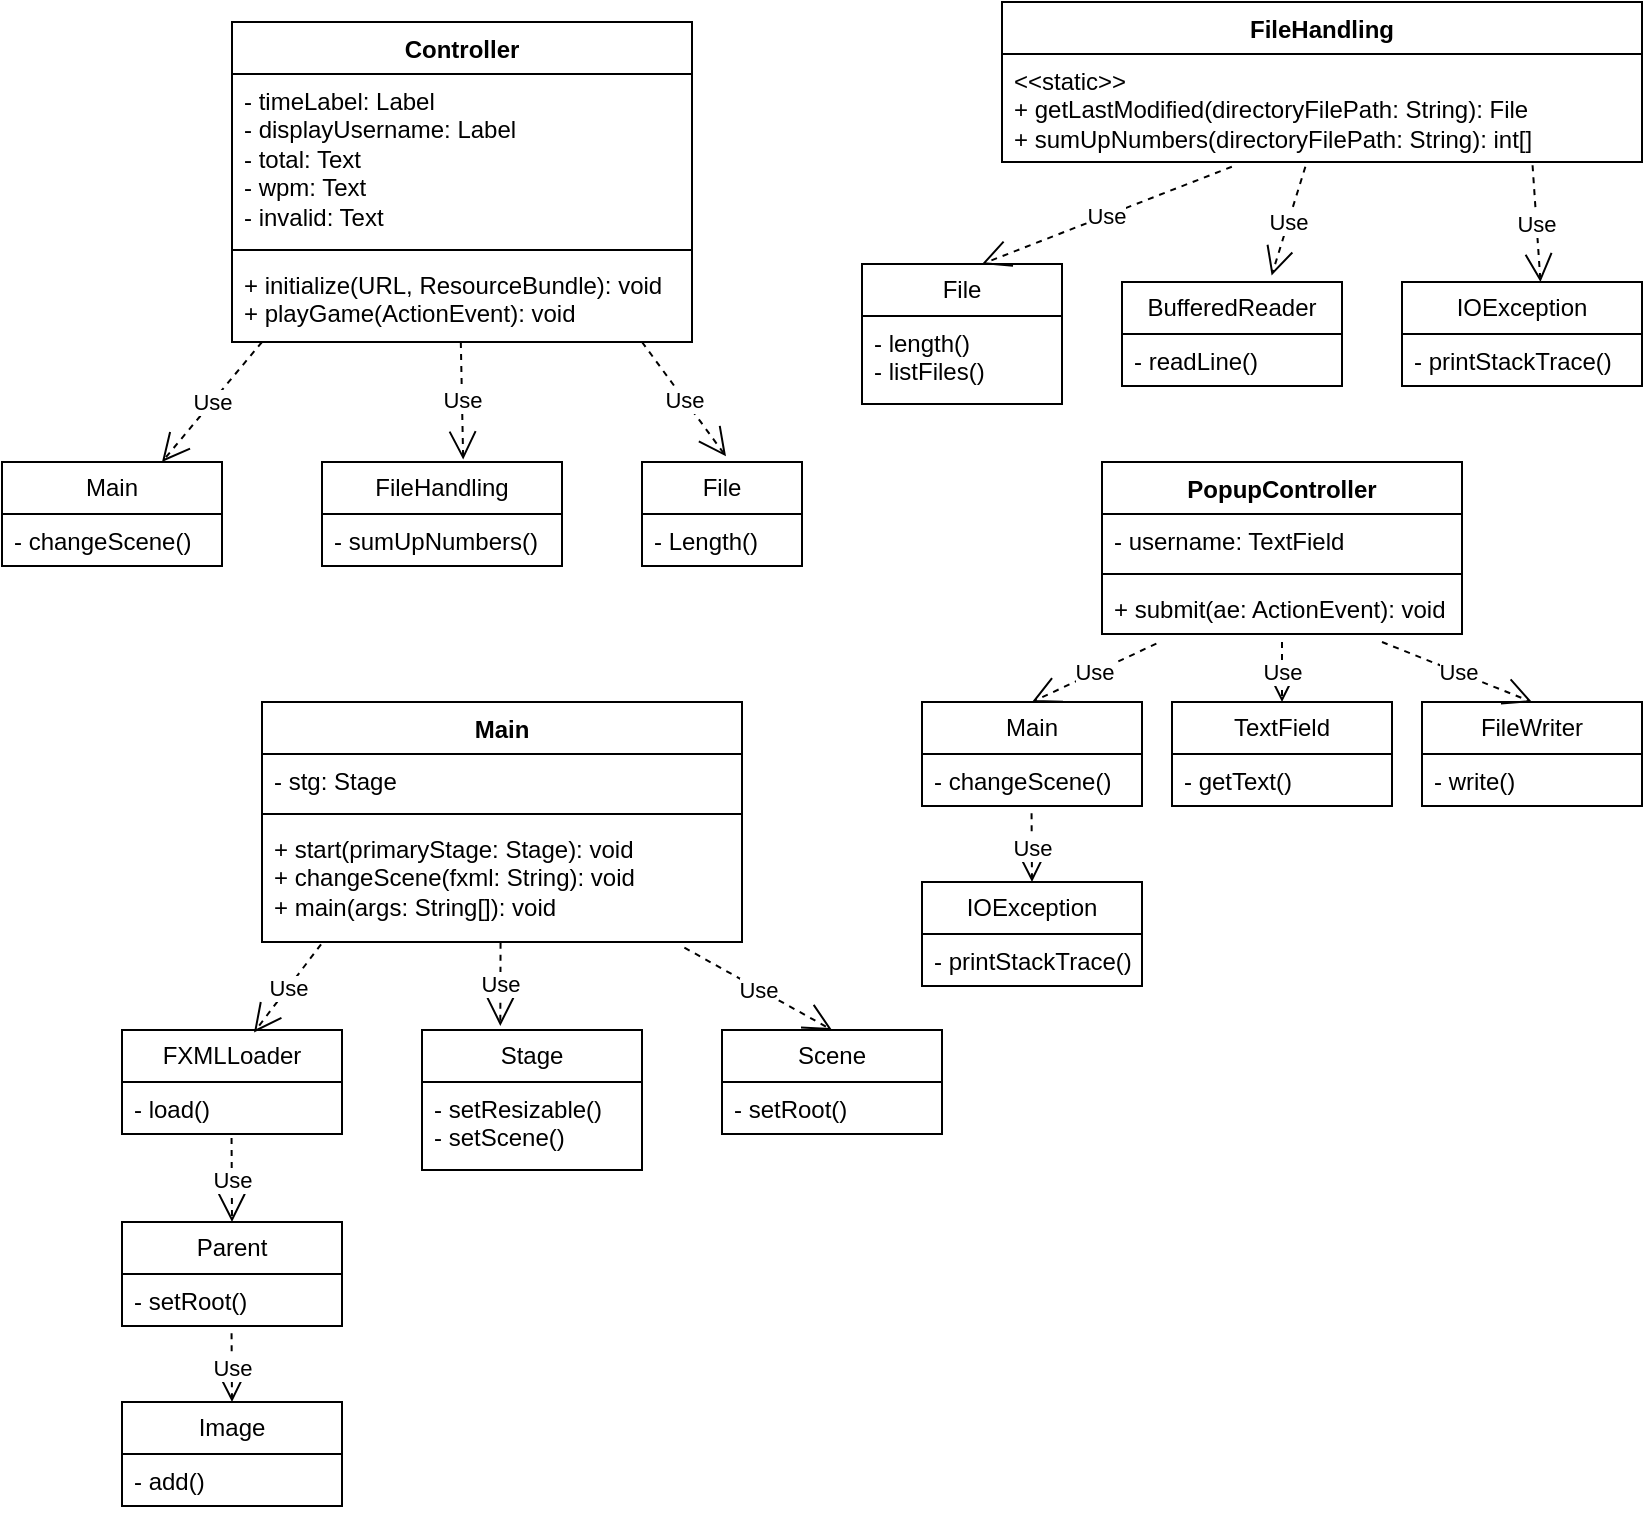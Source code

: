 <mxfile version="26.1.1" pages="2">
  <diagram name="Page-1" id="PpvfMnCm_ZJrxbiF6BJv">
    <mxGraphModel dx="1050" dy="522" grid="1" gridSize="10" guides="1" tooltips="1" connect="1" arrows="1" fold="1" page="1" pageScale="1" pageWidth="850" pageHeight="1100" math="0" shadow="0">
      <root>
        <mxCell id="0" />
        <mxCell id="1" parent="0" />
        <mxCell id="wbZRc5Krg3QVE6-mb7Zi-1" value="Controller" style="swimlane;fontStyle=1;align=center;verticalAlign=top;childLayout=stackLayout;horizontal=1;startSize=26;horizontalStack=0;resizeParent=1;resizeParentMax=0;resizeLast=0;collapsible=1;marginBottom=0;whiteSpace=wrap;html=1;" vertex="1" parent="1">
          <mxGeometry x="135" y="20" width="230" height="160" as="geometry" />
        </mxCell>
        <mxCell id="wbZRc5Krg3QVE6-mb7Zi-2" value="- timeLabel: Label&lt;div&gt;- displayUsername: Label&lt;/div&gt;&lt;div&gt;- total: Text&lt;/div&gt;&lt;div&gt;- wpm: Text&lt;/div&gt;&lt;div&gt;- invalid: Text&lt;br&gt;&lt;div&gt;&lt;br&gt;&lt;/div&gt;&lt;/div&gt;" style="text;strokeColor=none;fillColor=none;align=left;verticalAlign=top;spacingLeft=4;spacingRight=4;overflow=hidden;rotatable=0;points=[[0,0.5],[1,0.5]];portConstraint=eastwest;whiteSpace=wrap;html=1;" vertex="1" parent="wbZRc5Krg3QVE6-mb7Zi-1">
          <mxGeometry y="26" width="230" height="84" as="geometry" />
        </mxCell>
        <mxCell id="wbZRc5Krg3QVE6-mb7Zi-3" value="" style="line;strokeWidth=1;fillColor=none;align=left;verticalAlign=middle;spacingTop=-1;spacingLeft=3;spacingRight=3;rotatable=0;labelPosition=right;points=[];portConstraint=eastwest;strokeColor=inherit;" vertex="1" parent="wbZRc5Krg3QVE6-mb7Zi-1">
          <mxGeometry y="110" width="230" height="8" as="geometry" />
        </mxCell>
        <mxCell id="wbZRc5Krg3QVE6-mb7Zi-4" value="+ initialize(URL, ResourceBundle): void&lt;div&gt;+ playGame(ActionEvent): void&lt;/div&gt;" style="text;strokeColor=none;fillColor=none;align=left;verticalAlign=top;spacingLeft=4;spacingRight=4;overflow=hidden;rotatable=0;points=[[0,0.5],[1,0.5]];portConstraint=eastwest;whiteSpace=wrap;html=1;" vertex="1" parent="wbZRc5Krg3QVE6-mb7Zi-1">
          <mxGeometry y="118" width="230" height="42" as="geometry" />
        </mxCell>
        <mxCell id="wbZRc5Krg3QVE6-mb7Zi-19" value="Use" style="endArrow=open;endSize=12;dashed=1;html=1;rounded=0;" edge="1" parent="1">
          <mxGeometry width="160" relative="1" as="geometry">
            <mxPoint x="150" y="180" as="sourcePoint" />
            <mxPoint x="100" y="240" as="targetPoint" />
          </mxGeometry>
        </mxCell>
        <mxCell id="wbZRc5Krg3QVE6-mb7Zi-20" value="Use" style="endArrow=open;endSize=12;dashed=1;html=1;rounded=0;entryX=0.3;entryY=-0.047;entryDx=0;entryDy=0;entryPerimeter=0;" edge="1" parent="1">
          <mxGeometry width="160" relative="1" as="geometry">
            <mxPoint x="340" y="180" as="sourcePoint" />
            <mxPoint x="382" y="237.18" as="targetPoint" />
          </mxGeometry>
        </mxCell>
        <mxCell id="wbZRc5Krg3QVE6-mb7Zi-22" value="Use" style="endArrow=open;endSize=12;dashed=1;html=1;rounded=0;entryX=0.437;entryY=-0.02;entryDx=0;entryDy=0;entryPerimeter=0;" edge="1" parent="1">
          <mxGeometry width="160" relative="1" as="geometry">
            <mxPoint x="249.41" y="180" as="sourcePoint" />
            <mxPoint x="250.59" y="238.8" as="targetPoint" />
          </mxGeometry>
        </mxCell>
        <mxCell id="wbZRc5Krg3QVE6-mb7Zi-23" value="Main" style="swimlane;fontStyle=0;childLayout=stackLayout;horizontal=1;startSize=26;fillColor=none;horizontalStack=0;resizeParent=1;resizeParentMax=0;resizeLast=0;collapsible=1;marginBottom=0;whiteSpace=wrap;html=1;" vertex="1" parent="1">
          <mxGeometry x="20" y="240" width="110" height="52" as="geometry" />
        </mxCell>
        <mxCell id="wbZRc5Krg3QVE6-mb7Zi-24" value="- changeScene()" style="text;strokeColor=none;fillColor=none;align=left;verticalAlign=top;spacingLeft=4;spacingRight=4;overflow=hidden;rotatable=0;points=[[0,0.5],[1,0.5]];portConstraint=eastwest;whiteSpace=wrap;html=1;" vertex="1" parent="wbZRc5Krg3QVE6-mb7Zi-23">
          <mxGeometry y="26" width="110" height="26" as="geometry" />
        </mxCell>
        <mxCell id="wbZRc5Krg3QVE6-mb7Zi-27" value="FileHandling" style="swimlane;fontStyle=0;childLayout=stackLayout;horizontal=1;startSize=26;fillColor=none;horizontalStack=0;resizeParent=1;resizeParentMax=0;resizeLast=0;collapsible=1;marginBottom=0;whiteSpace=wrap;html=1;" vertex="1" parent="1">
          <mxGeometry x="180" y="240" width="120" height="52" as="geometry" />
        </mxCell>
        <mxCell id="wbZRc5Krg3QVE6-mb7Zi-28" value="- sumUpNumbers()" style="text;strokeColor=none;fillColor=none;align=left;verticalAlign=top;spacingLeft=4;spacingRight=4;overflow=hidden;rotatable=0;points=[[0,0.5],[1,0.5]];portConstraint=eastwest;whiteSpace=wrap;html=1;" vertex="1" parent="wbZRc5Krg3QVE6-mb7Zi-27">
          <mxGeometry y="26" width="120" height="26" as="geometry" />
        </mxCell>
        <mxCell id="wbZRc5Krg3QVE6-mb7Zi-29" value="File" style="swimlane;fontStyle=0;childLayout=stackLayout;horizontal=1;startSize=26;fillColor=none;horizontalStack=0;resizeParent=1;resizeParentMax=0;resizeLast=0;collapsible=1;marginBottom=0;whiteSpace=wrap;html=1;" vertex="1" parent="1">
          <mxGeometry x="340" y="240" width="80" height="52" as="geometry" />
        </mxCell>
        <mxCell id="wbZRc5Krg3QVE6-mb7Zi-30" value="- Length()" style="text;strokeColor=none;fillColor=none;align=left;verticalAlign=top;spacingLeft=4;spacingRight=4;overflow=hidden;rotatable=0;points=[[0,0.5],[1,0.5]];portConstraint=eastwest;whiteSpace=wrap;html=1;" vertex="1" parent="wbZRc5Krg3QVE6-mb7Zi-29">
          <mxGeometry y="26" width="80" height="26" as="geometry" />
        </mxCell>
        <mxCell id="wbZRc5Krg3QVE6-mb7Zi-35" value="FileHandling" style="swimlane;fontStyle=1;align=center;verticalAlign=top;childLayout=stackLayout;horizontal=1;startSize=26;horizontalStack=0;resizeParent=1;resizeParentMax=0;resizeLast=0;collapsible=1;marginBottom=0;whiteSpace=wrap;html=1;" vertex="1" parent="1">
          <mxGeometry x="520" y="10" width="320" height="80" as="geometry" />
        </mxCell>
        <mxCell id="wbZRc5Krg3QVE6-mb7Zi-38" value="&lt;div&gt;&amp;lt;&amp;lt;static&amp;gt;&amp;gt;&lt;/div&gt;+ getLastModified(directoryFilePath: String): File&lt;div&gt;+ sumUpNumbers(directoryFilePath: String): int[]&lt;/div&gt;" style="text;strokeColor=none;fillColor=none;align=left;verticalAlign=top;spacingLeft=4;spacingRight=4;overflow=hidden;rotatable=0;points=[[0,0.5],[1,0.5]];portConstraint=eastwest;whiteSpace=wrap;html=1;" vertex="1" parent="wbZRc5Krg3QVE6-mb7Zi-35">
          <mxGeometry y="26" width="320" height="54" as="geometry" />
        </mxCell>
        <mxCell id="wbZRc5Krg3QVE6-mb7Zi-39" value="Use" style="endArrow=open;endSize=12;dashed=1;html=1;rounded=0;exitX=0.406;exitY=1.044;exitDx=0;exitDy=0;exitPerimeter=0;entryX=0.75;entryY=0;entryDx=0;entryDy=0;" edge="1" parent="1">
          <mxGeometry width="160" relative="1" as="geometry">
            <mxPoint x="634.92" y="92.376" as="sourcePoint" />
            <mxPoint x="510" y="141" as="targetPoint" />
          </mxGeometry>
        </mxCell>
        <mxCell id="wbZRc5Krg3QVE6-mb7Zi-40" value="File" style="swimlane;fontStyle=0;childLayout=stackLayout;horizontal=1;startSize=26;fillColor=none;horizontalStack=0;resizeParent=1;resizeParentMax=0;resizeLast=0;collapsible=1;marginBottom=0;whiteSpace=wrap;html=1;" vertex="1" parent="1">
          <mxGeometry x="450" y="141" width="100" height="70" as="geometry" />
        </mxCell>
        <mxCell id="wbZRc5Krg3QVE6-mb7Zi-41" value="- length()&lt;div&gt;- listFiles()&lt;/div&gt;" style="text;strokeColor=none;fillColor=none;align=left;verticalAlign=top;spacingLeft=4;spacingRight=4;overflow=hidden;rotatable=0;points=[[0,0.5],[1,0.5]];portConstraint=eastwest;whiteSpace=wrap;html=1;" vertex="1" parent="wbZRc5Krg3QVE6-mb7Zi-40">
          <mxGeometry y="26" width="100" height="44" as="geometry" />
        </mxCell>
        <mxCell id="wbZRc5Krg3QVE6-mb7Zi-42" value="BufferedReader" style="swimlane;fontStyle=0;childLayout=stackLayout;horizontal=1;startSize=26;fillColor=none;horizontalStack=0;resizeParent=1;resizeParentMax=0;resizeLast=0;collapsible=1;marginBottom=0;whiteSpace=wrap;html=1;" vertex="1" parent="1">
          <mxGeometry x="580" y="150" width="110" height="52" as="geometry" />
        </mxCell>
        <mxCell id="wbZRc5Krg3QVE6-mb7Zi-43" value="- readLine()" style="text;strokeColor=none;fillColor=none;align=left;verticalAlign=top;spacingLeft=4;spacingRight=4;overflow=hidden;rotatable=0;points=[[0,0.5],[1,0.5]];portConstraint=eastwest;whiteSpace=wrap;html=1;" vertex="1" parent="wbZRc5Krg3QVE6-mb7Zi-42">
          <mxGeometry y="26" width="110" height="26" as="geometry" />
        </mxCell>
        <mxCell id="wbZRc5Krg3QVE6-mb7Zi-44" value="IOException" style="swimlane;fontStyle=0;childLayout=stackLayout;horizontal=1;startSize=26;fillColor=none;horizontalStack=0;resizeParent=1;resizeParentMax=0;resizeLast=0;collapsible=1;marginBottom=0;whiteSpace=wrap;html=1;" vertex="1" parent="1">
          <mxGeometry x="720" y="150" width="120" height="52" as="geometry" />
        </mxCell>
        <mxCell id="wbZRc5Krg3QVE6-mb7Zi-45" value="- printStackTrace()" style="text;strokeColor=none;fillColor=none;align=left;verticalAlign=top;spacingLeft=4;spacingRight=4;overflow=hidden;rotatable=0;points=[[0,0.5],[1,0.5]];portConstraint=eastwest;whiteSpace=wrap;html=1;" vertex="1" parent="wbZRc5Krg3QVE6-mb7Zi-44">
          <mxGeometry y="26" width="120" height="26" as="geometry" />
        </mxCell>
        <mxCell id="wbZRc5Krg3QVE6-mb7Zi-46" value="Use" style="endArrow=open;endSize=12;dashed=1;html=1;rounded=0;exitX=0.474;exitY=1.044;exitDx=0;exitDy=0;exitPerimeter=0;entryX=0.68;entryY=-0.062;entryDx=0;entryDy=0;entryPerimeter=0;" edge="1" parent="1" source="wbZRc5Krg3QVE6-mb7Zi-38" target="wbZRc5Krg3QVE6-mb7Zi-42">
          <mxGeometry width="160" relative="1" as="geometry">
            <mxPoint x="644.92" y="102.376" as="sourcePoint" />
            <mxPoint x="520" y="151" as="targetPoint" />
          </mxGeometry>
        </mxCell>
        <mxCell id="wbZRc5Krg3QVE6-mb7Zi-47" value="Use" style="endArrow=open;endSize=12;dashed=1;html=1;rounded=0;exitX=0.829;exitY=1.03;exitDx=0;exitDy=0;exitPerimeter=0;entryX=0.577;entryY=0;entryDx=0;entryDy=0;entryPerimeter=0;" edge="1" parent="1" source="wbZRc5Krg3QVE6-mb7Zi-38" target="wbZRc5Krg3QVE6-mb7Zi-44">
          <mxGeometry width="160" relative="1" as="geometry">
            <mxPoint x="787" y="100" as="sourcePoint" />
            <mxPoint x="750" y="158" as="targetPoint" />
          </mxGeometry>
        </mxCell>
        <mxCell id="uLHO-o_w_fNPQiibOaHT-1" value="Main" style="swimlane;fontStyle=1;align=center;verticalAlign=top;childLayout=stackLayout;horizontal=1;startSize=26;horizontalStack=0;resizeParent=1;resizeParentMax=0;resizeLast=0;collapsible=1;marginBottom=0;whiteSpace=wrap;html=1;" vertex="1" parent="1">
          <mxGeometry x="150" y="360" width="240" height="120" as="geometry" />
        </mxCell>
        <mxCell id="uLHO-o_w_fNPQiibOaHT-2" value="- stg: Stage" style="text;strokeColor=none;fillColor=none;align=left;verticalAlign=top;spacingLeft=4;spacingRight=4;overflow=hidden;rotatable=0;points=[[0,0.5],[1,0.5]];portConstraint=eastwest;whiteSpace=wrap;html=1;" vertex="1" parent="uLHO-o_w_fNPQiibOaHT-1">
          <mxGeometry y="26" width="240" height="26" as="geometry" />
        </mxCell>
        <mxCell id="uLHO-o_w_fNPQiibOaHT-3" value="" style="line;strokeWidth=1;fillColor=none;align=left;verticalAlign=middle;spacingTop=-1;spacingLeft=3;spacingRight=3;rotatable=0;labelPosition=right;points=[];portConstraint=eastwest;strokeColor=inherit;" vertex="1" parent="uLHO-o_w_fNPQiibOaHT-1">
          <mxGeometry y="52" width="240" height="8" as="geometry" />
        </mxCell>
        <mxCell id="uLHO-o_w_fNPQiibOaHT-4" value="+ start(primaryStage: Stage): void&lt;div&gt;+ changeScene(fxml: String): void&lt;/div&gt;&lt;div&gt;+ main(args: String[]): void&lt;/div&gt;" style="text;strokeColor=none;fillColor=none;align=left;verticalAlign=top;spacingLeft=4;spacingRight=4;overflow=hidden;rotatable=0;points=[[0,0.5],[1,0.5]];portConstraint=eastwest;whiteSpace=wrap;html=1;" vertex="1" parent="uLHO-o_w_fNPQiibOaHT-1">
          <mxGeometry y="60" width="240" height="60" as="geometry" />
        </mxCell>
        <mxCell id="uLHO-o_w_fNPQiibOaHT-5" value="FXMLLoader" style="swimlane;fontStyle=0;childLayout=stackLayout;horizontal=1;startSize=26;fillColor=none;horizontalStack=0;resizeParent=1;resizeParentMax=0;resizeLast=0;collapsible=1;marginBottom=0;whiteSpace=wrap;html=1;" vertex="1" parent="1">
          <mxGeometry x="80" y="524" width="110" height="52" as="geometry" />
        </mxCell>
        <mxCell id="uLHO-o_w_fNPQiibOaHT-6" value="- load()" style="text;strokeColor=none;fillColor=none;align=left;verticalAlign=top;spacingLeft=4;spacingRight=4;overflow=hidden;rotatable=0;points=[[0,0.5],[1,0.5]];portConstraint=eastwest;whiteSpace=wrap;html=1;" vertex="1" parent="uLHO-o_w_fNPQiibOaHT-5">
          <mxGeometry y="26" width="110" height="26" as="geometry" />
        </mxCell>
        <mxCell id="uLHO-o_w_fNPQiibOaHT-7" value="Stage" style="swimlane;fontStyle=0;childLayout=stackLayout;horizontal=1;startSize=26;fillColor=none;horizontalStack=0;resizeParent=1;resizeParentMax=0;resizeLast=0;collapsible=1;marginBottom=0;whiteSpace=wrap;html=1;" vertex="1" parent="1">
          <mxGeometry x="230" y="524" width="110" height="70" as="geometry" />
        </mxCell>
        <mxCell id="uLHO-o_w_fNPQiibOaHT-8" value="- setResizable()&lt;div&gt;- setScene()&lt;/div&gt;" style="text;strokeColor=none;fillColor=none;align=left;verticalAlign=top;spacingLeft=4;spacingRight=4;overflow=hidden;rotatable=0;points=[[0,0.5],[1,0.5]];portConstraint=eastwest;whiteSpace=wrap;html=1;" vertex="1" parent="uLHO-o_w_fNPQiibOaHT-7">
          <mxGeometry y="26" width="110" height="44" as="geometry" />
        </mxCell>
        <mxCell id="uLHO-o_w_fNPQiibOaHT-9" value="Scene" style="swimlane;fontStyle=0;childLayout=stackLayout;horizontal=1;startSize=26;fillColor=none;horizontalStack=0;resizeParent=1;resizeParentMax=0;resizeLast=0;collapsible=1;marginBottom=0;whiteSpace=wrap;html=1;" vertex="1" parent="1">
          <mxGeometry x="380" y="524" width="110" height="52" as="geometry" />
        </mxCell>
        <mxCell id="uLHO-o_w_fNPQiibOaHT-10" value="- setRoot()" style="text;strokeColor=none;fillColor=none;align=left;verticalAlign=top;spacingLeft=4;spacingRight=4;overflow=hidden;rotatable=0;points=[[0,0.5],[1,0.5]];portConstraint=eastwest;whiteSpace=wrap;html=1;" vertex="1" parent="uLHO-o_w_fNPQiibOaHT-9">
          <mxGeometry y="26" width="110" height="26" as="geometry" />
        </mxCell>
        <mxCell id="uLHO-o_w_fNPQiibOaHT-11" value="Parent" style="swimlane;fontStyle=0;childLayout=stackLayout;horizontal=1;startSize=26;fillColor=none;horizontalStack=0;resizeParent=1;resizeParentMax=0;resizeLast=0;collapsible=1;marginBottom=0;whiteSpace=wrap;html=1;" vertex="1" parent="1">
          <mxGeometry x="80" y="620" width="110" height="52" as="geometry" />
        </mxCell>
        <mxCell id="uLHO-o_w_fNPQiibOaHT-12" value="- setRoot()" style="text;strokeColor=none;fillColor=none;align=left;verticalAlign=top;spacingLeft=4;spacingRight=4;overflow=hidden;rotatable=0;points=[[0,0.5],[1,0.5]];portConstraint=eastwest;whiteSpace=wrap;html=1;" vertex="1" parent="uLHO-o_w_fNPQiibOaHT-11">
          <mxGeometry y="26" width="110" height="26" as="geometry" />
        </mxCell>
        <mxCell id="uLHO-o_w_fNPQiibOaHT-13" value="Image" style="swimlane;fontStyle=0;childLayout=stackLayout;horizontal=1;startSize=26;fillColor=none;horizontalStack=0;resizeParent=1;resizeParentMax=0;resizeLast=0;collapsible=1;marginBottom=0;whiteSpace=wrap;html=1;" vertex="1" parent="1">
          <mxGeometry x="80" y="710" width="110" height="52" as="geometry" />
        </mxCell>
        <mxCell id="uLHO-o_w_fNPQiibOaHT-14" value="- add()" style="text;strokeColor=none;fillColor=none;align=left;verticalAlign=top;spacingLeft=4;spacingRight=4;overflow=hidden;rotatable=0;points=[[0,0.5],[1,0.5]];portConstraint=eastwest;whiteSpace=wrap;html=1;" vertex="1" parent="uLHO-o_w_fNPQiibOaHT-13">
          <mxGeometry y="26" width="110" height="26" as="geometry" />
        </mxCell>
        <mxCell id="uLHO-o_w_fNPQiibOaHT-15" value="Use" style="endArrow=open;endSize=12;dashed=1;html=1;rounded=0;exitX=0.497;exitY=1.007;exitDx=0;exitDy=0;exitPerimeter=0;entryX=0.356;entryY=-0.029;entryDx=0;entryDy=0;entryPerimeter=0;" edge="1" parent="1" source="uLHO-o_w_fNPQiibOaHT-4" target="uLHO-o_w_fNPQiibOaHT-7">
          <mxGeometry width="160" relative="1" as="geometry">
            <mxPoint x="370" y="570" as="sourcePoint" />
            <mxPoint x="530" y="570" as="targetPoint" />
          </mxGeometry>
        </mxCell>
        <mxCell id="uLHO-o_w_fNPQiibOaHT-16" value="Use" style="endArrow=open;endSize=12;dashed=1;html=1;rounded=0;exitX=0.88;exitY=1.047;exitDx=0;exitDy=0;exitPerimeter=0;entryX=0.5;entryY=0;entryDx=0;entryDy=0;" edge="1" parent="1" source="uLHO-o_w_fNPQiibOaHT-4" target="uLHO-o_w_fNPQiibOaHT-9">
          <mxGeometry width="160" relative="1" as="geometry">
            <mxPoint x="370" y="570" as="sourcePoint" />
            <mxPoint x="530" y="570" as="targetPoint" />
          </mxGeometry>
        </mxCell>
        <mxCell id="uLHO-o_w_fNPQiibOaHT-17" value="Use" style="endArrow=open;endSize=12;dashed=1;html=1;rounded=0;exitX=0.123;exitY=1.02;exitDx=0;exitDy=0;exitPerimeter=0;entryX=0.6;entryY=0.023;entryDx=0;entryDy=0;entryPerimeter=0;" edge="1" parent="1" source="uLHO-o_w_fNPQiibOaHT-4" target="uLHO-o_w_fNPQiibOaHT-5">
          <mxGeometry width="160" relative="1" as="geometry">
            <mxPoint x="370" y="570" as="sourcePoint" />
            <mxPoint x="530" y="570" as="targetPoint" />
          </mxGeometry>
        </mxCell>
        <mxCell id="uLHO-o_w_fNPQiibOaHT-18" value="Use" style="endArrow=open;endSize=12;dashed=1;html=1;rounded=0;exitX=0.498;exitY=1.077;exitDx=0;exitDy=0;exitPerimeter=0;entryX=0.5;entryY=0;entryDx=0;entryDy=0;" edge="1" parent="1" source="uLHO-o_w_fNPQiibOaHT-6" target="uLHO-o_w_fNPQiibOaHT-11">
          <mxGeometry width="160" relative="1" as="geometry">
            <mxPoint x="370" y="570" as="sourcePoint" />
            <mxPoint x="530" y="570" as="targetPoint" />
          </mxGeometry>
        </mxCell>
        <mxCell id="uLHO-o_w_fNPQiibOaHT-19" value="Use" style="endArrow=open;endSize=12;dashed=1;html=1;rounded=0;exitX=0.498;exitY=1.138;exitDx=0;exitDy=0;exitPerimeter=0;entryX=0.5;entryY=0;entryDx=0;entryDy=0;" edge="1" parent="1" source="uLHO-o_w_fNPQiibOaHT-12" target="uLHO-o_w_fNPQiibOaHT-13">
          <mxGeometry width="160" relative="1" as="geometry">
            <mxPoint x="370" y="570" as="sourcePoint" />
            <mxPoint x="530" y="570" as="targetPoint" />
          </mxGeometry>
        </mxCell>
        <mxCell id="uLHO-o_w_fNPQiibOaHT-20" value="PopupController" style="swimlane;fontStyle=1;align=center;verticalAlign=top;childLayout=stackLayout;horizontal=1;startSize=26;horizontalStack=0;resizeParent=1;resizeParentMax=0;resizeLast=0;collapsible=1;marginBottom=0;whiteSpace=wrap;html=1;" vertex="1" parent="1">
          <mxGeometry x="570" y="240" width="180" height="86" as="geometry" />
        </mxCell>
        <mxCell id="uLHO-o_w_fNPQiibOaHT-21" value="- username: TextField" style="text;strokeColor=none;fillColor=none;align=left;verticalAlign=top;spacingLeft=4;spacingRight=4;overflow=hidden;rotatable=0;points=[[0,0.5],[1,0.5]];portConstraint=eastwest;whiteSpace=wrap;html=1;" vertex="1" parent="uLHO-o_w_fNPQiibOaHT-20">
          <mxGeometry y="26" width="180" height="26" as="geometry" />
        </mxCell>
        <mxCell id="uLHO-o_w_fNPQiibOaHT-22" value="" style="line;strokeWidth=1;fillColor=none;align=left;verticalAlign=middle;spacingTop=-1;spacingLeft=3;spacingRight=3;rotatable=0;labelPosition=right;points=[];portConstraint=eastwest;strokeColor=inherit;" vertex="1" parent="uLHO-o_w_fNPQiibOaHT-20">
          <mxGeometry y="52" width="180" height="8" as="geometry" />
        </mxCell>
        <mxCell id="uLHO-o_w_fNPQiibOaHT-23" value="+ submit(ae: ActionEvent): void" style="text;strokeColor=none;fillColor=none;align=left;verticalAlign=top;spacingLeft=4;spacingRight=4;overflow=hidden;rotatable=0;points=[[0,0.5],[1,0.5]];portConstraint=eastwest;whiteSpace=wrap;html=1;" vertex="1" parent="uLHO-o_w_fNPQiibOaHT-20">
          <mxGeometry y="60" width="180" height="26" as="geometry" />
        </mxCell>
        <mxCell id="uLHO-o_w_fNPQiibOaHT-24" value="Main" style="swimlane;fontStyle=0;childLayout=stackLayout;horizontal=1;startSize=26;fillColor=none;horizontalStack=0;resizeParent=1;resizeParentMax=0;resizeLast=0;collapsible=1;marginBottom=0;whiteSpace=wrap;html=1;" vertex="1" parent="1">
          <mxGeometry x="480" y="360" width="110" height="52" as="geometry" />
        </mxCell>
        <mxCell id="uLHO-o_w_fNPQiibOaHT-25" value="- changeScene()" style="text;strokeColor=none;fillColor=none;align=left;verticalAlign=top;spacingLeft=4;spacingRight=4;overflow=hidden;rotatable=0;points=[[0,0.5],[1,0.5]];portConstraint=eastwest;whiteSpace=wrap;html=1;" vertex="1" parent="uLHO-o_w_fNPQiibOaHT-24">
          <mxGeometry y="26" width="110" height="26" as="geometry" />
        </mxCell>
        <mxCell id="uLHO-o_w_fNPQiibOaHT-26" value="TextField" style="swimlane;fontStyle=0;childLayout=stackLayout;horizontal=1;startSize=26;fillColor=none;horizontalStack=0;resizeParent=1;resizeParentMax=0;resizeLast=0;collapsible=1;marginBottom=0;whiteSpace=wrap;html=1;" vertex="1" parent="1">
          <mxGeometry x="605" y="360" width="110" height="52" as="geometry" />
        </mxCell>
        <mxCell id="uLHO-o_w_fNPQiibOaHT-27" value="- getText()" style="text;strokeColor=none;fillColor=none;align=left;verticalAlign=top;spacingLeft=4;spacingRight=4;overflow=hidden;rotatable=0;points=[[0,0.5],[1,0.5]];portConstraint=eastwest;whiteSpace=wrap;html=1;" vertex="1" parent="uLHO-o_w_fNPQiibOaHT-26">
          <mxGeometry y="26" width="110" height="26" as="geometry" />
        </mxCell>
        <mxCell id="uLHO-o_w_fNPQiibOaHT-28" value="FileWriter" style="swimlane;fontStyle=0;childLayout=stackLayout;horizontal=1;startSize=26;fillColor=none;horizontalStack=0;resizeParent=1;resizeParentMax=0;resizeLast=0;collapsible=1;marginBottom=0;whiteSpace=wrap;html=1;" vertex="1" parent="1">
          <mxGeometry x="730" y="360" width="110" height="52" as="geometry" />
        </mxCell>
        <mxCell id="uLHO-o_w_fNPQiibOaHT-29" value="- write()" style="text;strokeColor=none;fillColor=none;align=left;verticalAlign=top;spacingLeft=4;spacingRight=4;overflow=hidden;rotatable=0;points=[[0,0.5],[1,0.5]];portConstraint=eastwest;whiteSpace=wrap;html=1;" vertex="1" parent="uLHO-o_w_fNPQiibOaHT-28">
          <mxGeometry y="26" width="110" height="26" as="geometry" />
        </mxCell>
        <mxCell id="uLHO-o_w_fNPQiibOaHT-30" value="IOException" style="swimlane;fontStyle=0;childLayout=stackLayout;horizontal=1;startSize=26;fillColor=none;horizontalStack=0;resizeParent=1;resizeParentMax=0;resizeLast=0;collapsible=1;marginBottom=0;whiteSpace=wrap;html=1;" vertex="1" parent="1">
          <mxGeometry x="480" y="450" width="110" height="52" as="geometry" />
        </mxCell>
        <mxCell id="uLHO-o_w_fNPQiibOaHT-31" value="- printStackTrace()" style="text;strokeColor=none;fillColor=none;align=left;verticalAlign=top;spacingLeft=4;spacingRight=4;overflow=hidden;rotatable=0;points=[[0,0.5],[1,0.5]];portConstraint=eastwest;whiteSpace=wrap;html=1;" vertex="1" parent="uLHO-o_w_fNPQiibOaHT-30">
          <mxGeometry y="26" width="110" height="26" as="geometry" />
        </mxCell>
        <mxCell id="uLHO-o_w_fNPQiibOaHT-32" value="Use" style="endArrow=open;endSize=12;dashed=1;html=1;rounded=0;exitX=0.151;exitY=1.185;exitDx=0;exitDy=0;exitPerimeter=0;entryX=0.5;entryY=0;entryDx=0;entryDy=0;" edge="1" parent="1" source="uLHO-o_w_fNPQiibOaHT-23" target="uLHO-o_w_fNPQiibOaHT-24">
          <mxGeometry width="160" relative="1" as="geometry">
            <mxPoint x="490" y="410" as="sourcePoint" />
            <mxPoint x="650" y="410" as="targetPoint" />
          </mxGeometry>
        </mxCell>
        <mxCell id="uLHO-o_w_fNPQiibOaHT-33" value="Use" style="endArrow=open;endSize=12;dashed=1;html=1;rounded=0;entryX=0.5;entryY=0;entryDx=0;entryDy=0;" edge="1" parent="1" target="uLHO-o_w_fNPQiibOaHT-26">
          <mxGeometry width="160" relative="1" as="geometry">
            <mxPoint x="660" y="330" as="sourcePoint" />
            <mxPoint x="650" y="410" as="targetPoint" />
          </mxGeometry>
        </mxCell>
        <mxCell id="uLHO-o_w_fNPQiibOaHT-34" value="Use" style="endArrow=open;endSize=12;dashed=1;html=1;rounded=0;entryX=0.5;entryY=0;entryDx=0;entryDy=0;" edge="1" parent="1" target="uLHO-o_w_fNPQiibOaHT-28">
          <mxGeometry width="160" relative="1" as="geometry">
            <mxPoint x="710" y="330" as="sourcePoint" />
            <mxPoint x="650" y="410" as="targetPoint" />
          </mxGeometry>
        </mxCell>
        <mxCell id="uLHO-o_w_fNPQiibOaHT-35" value="Use" style="endArrow=open;endSize=12;dashed=1;html=1;rounded=0;exitX=0.498;exitY=1.138;exitDx=0;exitDy=0;exitPerimeter=0;entryX=0.5;entryY=0;entryDx=0;entryDy=0;" edge="1" parent="1" source="uLHO-o_w_fNPQiibOaHT-25" target="uLHO-o_w_fNPQiibOaHT-30">
          <mxGeometry width="160" relative="1" as="geometry">
            <mxPoint x="490" y="410" as="sourcePoint" />
            <mxPoint x="650" y="410" as="targetPoint" />
          </mxGeometry>
        </mxCell>
      </root>
    </mxGraphModel>
  </diagram>
  <diagram id="--iVO3XX-5GyBLeYHZ3K" name="Page-2">
    <mxGraphModel dx="1050" dy="522" grid="1" gridSize="10" guides="1" tooltips="1" connect="1" arrows="1" fold="1" page="1" pageScale="1" pageWidth="850" pageHeight="1100" math="0" shadow="0">
      <root>
        <mxCell id="0" />
        <mxCell id="1" parent="0" />
        <mxCell id="KbPdRVrra7iDAZxKPm-d-1" value="GameController" style="swimlane;fontStyle=1;align=center;verticalAlign=top;childLayout=stackLayout;horizontal=1;startSize=26;horizontalStack=0;resizeParent=1;resizeParentMax=0;resizeLast=0;collapsible=1;marginBottom=0;whiteSpace=wrap;html=1;" vertex="1" parent="1">
          <mxGeometry x="315" y="30" width="220" height="430" as="geometry" />
        </mxCell>
        <mxCell id="KbPdRVrra7iDAZxKPm-d-2" value="- wordCounter: int&lt;div&gt;- first: int&lt;/div&gt;&lt;div&gt;- saveData: File&lt;/div&gt;&lt;div&gt;- executor: ScheduledExecutorService&lt;/div&gt;&lt;div&gt;- seconds: Text&lt;/div&gt;&lt;div&gt;- wordsPerMin: Text&lt;/div&gt;&lt;div&gt;- accuracy: Text&lt;/div&gt;&lt;div&gt;- programWord: Text&lt;/div&gt;&lt;div&gt;- secondProgramWord: Text&lt;/div&gt;&lt;div&gt;- userWord: TextField&lt;/div&gt;&lt;div&gt;- correct: ImageView&lt;/div&gt;&lt;div&gt;- wrong: ImageView&lt;/div&gt;&lt;div&gt;- playAgain: Button&lt;/div&gt;&lt;div&gt;- words: ArrayList&amp;lt;String&amp;gt;&lt;/div&gt;&lt;div&gt;- timer: int&lt;/div&gt;&lt;div&gt;- countAll: int&lt;/div&gt;&lt;div&gt;- counter: int&lt;/div&gt;&lt;div&gt;&lt;br&gt;&lt;/div&gt;" style="text;strokeColor=none;fillColor=none;align=left;verticalAlign=top;spacingLeft=4;spacingRight=4;overflow=hidden;rotatable=0;points=[[0,0.5],[1,0.5]];portConstraint=eastwest;whiteSpace=wrap;html=1;" vertex="1" parent="KbPdRVrra7iDAZxKPm-d-1">
          <mxGeometry y="26" width="220" height="254" as="geometry" />
        </mxCell>
        <mxCell id="KbPdRVrra7iDAZxKPm-d-3" value="" style="line;strokeWidth=1;fillColor=none;align=left;verticalAlign=middle;spacingTop=-1;spacingLeft=3;spacingRight=3;rotatable=0;labelPosition=right;points=[];portConstraint=eastwest;strokeColor=inherit;" vertex="1" parent="KbPdRVrra7iDAZxKPm-d-1">
          <mxGeometry y="280" width="220" height="8" as="geometry" />
        </mxCell>
        <mxCell id="KbPdRVrra7iDAZxKPm-d-4" value="+ addToList(): void&lt;div&gt;+ toMainMenu(ActionEvent): void&lt;/div&gt;&lt;div&gt;+ initialize(URL, ResourceBundle): void&lt;/div&gt;&lt;div&gt;+ startGame(KeyEvent): void&lt;/div&gt;&lt;div&gt;&lt;br&gt;&lt;/div&gt;&lt;div&gt;&amp;lt;&amp;lt;Runnable&amp;gt;&amp;gt;&lt;/div&gt;&lt;div&gt;+ r: Runnable&lt;/div&gt;&lt;div&gt;+ fadeCorrect: Runnable&lt;/div&gt;&lt;div&gt;+ fadeWrong: Runnable&lt;/div&gt;" style="text;strokeColor=none;fillColor=none;align=left;verticalAlign=top;spacingLeft=4;spacingRight=4;overflow=hidden;rotatable=0;points=[[0,0.5],[1,0.5]];portConstraint=eastwest;whiteSpace=wrap;html=1;" vertex="1" parent="KbPdRVrra7iDAZxKPm-d-1">
          <mxGeometry y="288" width="220" height="142" as="geometry" />
        </mxCell>
        <mxCell id="xzXHzi2a8SRUJFncv3k5-1" value="Main" style="swimlane;fontStyle=0;childLayout=stackLayout;horizontal=1;startSize=26;fillColor=none;horizontalStack=0;resizeParent=1;resizeParentMax=0;resizeLast=0;collapsible=1;marginBottom=0;whiteSpace=wrap;html=1;" vertex="1" parent="1">
          <mxGeometry x="205" y="498" width="110" height="52" as="geometry" />
        </mxCell>
        <mxCell id="xzXHzi2a8SRUJFncv3k5-2" value="- changeScene()" style="text;strokeColor=none;fillColor=none;align=left;verticalAlign=top;spacingLeft=4;spacingRight=4;overflow=hidden;rotatable=0;points=[[0,0.5],[1,0.5]];portConstraint=eastwest;whiteSpace=wrap;html=1;" vertex="1" parent="xzXHzi2a8SRUJFncv3k5-1">
          <mxGeometry y="26" width="110" height="26" as="geometry" />
        </mxCell>
        <mxCell id="xzXHzi2a8SRUJFncv3k5-3" value="Use" style="endArrow=open;endSize=12;dashed=1;html=1;rounded=0;exitX=0.188;exitY=1.031;exitDx=0;exitDy=0;exitPerimeter=0;entryX=0.5;entryY=0;entryDx=0;entryDy=0;" edge="1" parent="1" source="KbPdRVrra7iDAZxKPm-d-4" target="xzXHzi2a8SRUJFncv3k5-1">
          <mxGeometry width="160" relative="1" as="geometry">
            <mxPoint x="430" y="500" as="sourcePoint" />
            <mxPoint x="590" y="500" as="targetPoint" />
          </mxGeometry>
        </mxCell>
        <mxCell id="xzXHzi2a8SRUJFncv3k5-4" value="FIle" style="swimlane;fontStyle=0;childLayout=stackLayout;horizontal=1;startSize=26;fillColor=none;horizontalStack=0;resizeParent=1;resizeParentMax=0;resizeLast=0;collapsible=1;marginBottom=0;whiteSpace=wrap;html=1;" vertex="1" parent="1">
          <mxGeometry x="350" y="498" width="110" height="70" as="geometry" />
        </mxCell>
        <mxCell id="xzXHzi2a8SRUJFncv3k5-5" value="- createNewFile()&lt;div&gt;- listFIles()&lt;/div&gt;" style="text;strokeColor=none;fillColor=none;align=left;verticalAlign=top;spacingLeft=4;spacingRight=4;overflow=hidden;rotatable=0;points=[[0,0.5],[1,0.5]];portConstraint=eastwest;whiteSpace=wrap;html=1;" vertex="1" parent="xzXHzi2a8SRUJFncv3k5-4">
          <mxGeometry y="26" width="110" height="44" as="geometry" />
        </mxCell>
        <mxCell id="xzXHzi2a8SRUJFncv3k5-6" value="Use" style="endArrow=open;endSize=12;dashed=1;html=1;rounded=0;exitX=0.403;exitY=0.98;exitDx=0;exitDy=0;exitPerimeter=0;entryX=0.5;entryY=0;entryDx=0;entryDy=0;" edge="1" parent="1" source="KbPdRVrra7iDAZxKPm-d-4" target="xzXHzi2a8SRUJFncv3k5-4">
          <mxGeometry width="160" relative="1" as="geometry">
            <mxPoint x="430" y="500" as="sourcePoint" />
            <mxPoint x="590" y="500" as="targetPoint" />
          </mxGeometry>
        </mxCell>
        <mxCell id="xzXHzi2a8SRUJFncv3k5-7" value="FileWriter" style="swimlane;fontStyle=0;childLayout=stackLayout;horizontal=1;startSize=26;fillColor=none;horizontalStack=0;resizeParent=1;resizeParentMax=0;resizeLast=0;collapsible=1;marginBottom=0;whiteSpace=wrap;html=1;" vertex="1" parent="1">
          <mxGeometry x="490" y="498" width="110" height="52" as="geometry" />
        </mxCell>
        <mxCell id="xzXHzi2a8SRUJFncv3k5-8" value="- write()" style="text;strokeColor=none;fillColor=none;align=left;verticalAlign=top;spacingLeft=4;spacingRight=4;overflow=hidden;rotatable=0;points=[[0,0.5],[1,0.5]];portConstraint=eastwest;whiteSpace=wrap;html=1;" vertex="1" parent="xzXHzi2a8SRUJFncv3k5-7">
          <mxGeometry y="26" width="110" height="26" as="geometry" />
        </mxCell>
        <mxCell id="xzXHzi2a8SRUJFncv3k5-9" value="Use" style="endArrow=open;endSize=12;dashed=1;html=1;rounded=0;exitX=0.61;exitY=1.008;exitDx=0;exitDy=0;exitPerimeter=0;entryX=0.5;entryY=0;entryDx=0;entryDy=0;" edge="1" parent="1" source="KbPdRVrra7iDAZxKPm-d-4" target="xzXHzi2a8SRUJFncv3k5-7">
          <mxGeometry width="160" relative="1" as="geometry">
            <mxPoint x="430" y="500" as="sourcePoint" />
            <mxPoint x="590" y="500" as="targetPoint" />
          </mxGeometry>
        </mxCell>
        <mxCell id="xzXHzi2a8SRUJFncv3k5-10" value="BufferedReader" style="swimlane;fontStyle=0;childLayout=stackLayout;horizontal=1;startSize=26;fillColor=none;horizontalStack=0;resizeParent=1;resizeParentMax=0;resizeLast=0;collapsible=1;marginBottom=0;whiteSpace=wrap;html=1;" vertex="1" parent="1">
          <mxGeometry x="205" y="610" width="110" height="52" as="geometry" />
        </mxCell>
        <mxCell id="xzXHzi2a8SRUJFncv3k5-11" value="- readLine()" style="text;strokeColor=none;fillColor=none;align=left;verticalAlign=top;spacingLeft=4;spacingRight=4;overflow=hidden;rotatable=0;points=[[0,0.5],[1,0.5]];portConstraint=eastwest;whiteSpace=wrap;html=1;" vertex="1" parent="xzXHzi2a8SRUJFncv3k5-10">
          <mxGeometry y="26" width="110" height="26" as="geometry" />
        </mxCell>
        <mxCell id="xzXHzi2a8SRUJFncv3k5-12" value="Use" style="endArrow=open;endSize=12;dashed=1;html=1;rounded=0;exitX=0.496;exitY=1;exitDx=0;exitDy=0;exitPerimeter=0;entryX=0.5;entryY=0;entryDx=0;entryDy=0;" edge="1" parent="1" source="xzXHzi2a8SRUJFncv3k5-2" target="xzXHzi2a8SRUJFncv3k5-10">
          <mxGeometry width="160" relative="1" as="geometry">
            <mxPoint x="370" y="700" as="sourcePoint" />
            <mxPoint x="530" y="700" as="targetPoint" />
          </mxGeometry>
        </mxCell>
        <mxCell id="xzXHzi2a8SRUJFncv3k5-13" value="Text" style="swimlane;fontStyle=0;childLayout=stackLayout;horizontal=1;startSize=26;fillColor=none;horizontalStack=0;resizeParent=1;resizeParentMax=0;resizeLast=0;collapsible=1;marginBottom=0;whiteSpace=wrap;html=1;" vertex="1" parent="1">
          <mxGeometry x="350" y="610" width="110" height="52" as="geometry" />
        </mxCell>
        <mxCell id="xzXHzi2a8SRUJFncv3k5-14" value="- setText()" style="text;strokeColor=none;fillColor=none;align=left;verticalAlign=top;spacingLeft=4;spacingRight=4;overflow=hidden;rotatable=0;points=[[0,0.5],[1,0.5]];portConstraint=eastwest;whiteSpace=wrap;html=1;" vertex="1" parent="xzXHzi2a8SRUJFncv3k5-13">
          <mxGeometry y="26" width="110" height="26" as="geometry" />
        </mxCell>
        <mxCell id="xzXHzi2a8SRUJFncv3k5-15" value="Use" style="endArrow=open;endSize=12;dashed=1;html=1;rounded=0;exitX=0.495;exitY=1.027;exitDx=0;exitDy=0;exitPerimeter=0;" edge="1" parent="1" source="xzXHzi2a8SRUJFncv3k5-5" target="xzXHzi2a8SRUJFncv3k5-13">
          <mxGeometry width="160" relative="1" as="geometry">
            <mxPoint x="370" y="550" as="sourcePoint" />
            <mxPoint x="530" y="550" as="targetPoint" />
          </mxGeometry>
        </mxCell>
        <mxCell id="xzXHzi2a8SRUJFncv3k5-16" value="TextField" style="swimlane;fontStyle=0;childLayout=stackLayout;horizontal=1;startSize=26;fillColor=none;horizontalStack=0;resizeParent=1;resizeParentMax=0;resizeLast=0;collapsible=1;marginBottom=0;whiteSpace=wrap;html=1;" vertex="1" parent="1">
          <mxGeometry x="490" y="610" width="110" height="52" as="geometry" />
        </mxCell>
        <mxCell id="xzXHzi2a8SRUJFncv3k5-17" value="- setText()" style="text;strokeColor=none;fillColor=none;align=left;verticalAlign=top;spacingLeft=4;spacingRight=4;overflow=hidden;rotatable=0;points=[[0,0.5],[1,0.5]];portConstraint=eastwest;whiteSpace=wrap;html=1;" vertex="1" parent="xzXHzi2a8SRUJFncv3k5-16">
          <mxGeometry y="26" width="110" height="26" as="geometry" />
        </mxCell>
        <mxCell id="xzXHzi2a8SRUJFncv3k5-18" value="Use" style="endArrow=open;endSize=12;dashed=1;html=1;rounded=0;entryX=0.5;entryY=0;entryDx=0;entryDy=0;exitX=0.502;exitY=1.031;exitDx=0;exitDy=0;exitPerimeter=0;" edge="1" parent="1" source="xzXHzi2a8SRUJFncv3k5-8" target="xzXHzi2a8SRUJFncv3k5-16">
          <mxGeometry width="160" relative="1" as="geometry">
            <mxPoint x="370" y="550" as="sourcePoint" />
            <mxPoint x="530" y="550" as="targetPoint" />
          </mxGeometry>
        </mxCell>
        <mxCell id="xzXHzi2a8SRUJFncv3k5-19" value="KeyEvent" style="swimlane;fontStyle=0;childLayout=stackLayout;horizontal=1;startSize=26;fillColor=none;horizontalStack=0;resizeParent=1;resizeParentMax=0;resizeLast=0;collapsible=1;marginBottom=0;whiteSpace=wrap;html=1;" vertex="1" parent="1">
          <mxGeometry x="205" y="710" width="110" height="52" as="geometry" />
        </mxCell>
        <mxCell id="xzXHzi2a8SRUJFncv3k5-20" value="- getCode()" style="text;strokeColor=none;fillColor=none;align=left;verticalAlign=top;spacingLeft=4;spacingRight=4;overflow=hidden;rotatable=0;points=[[0,0.5],[1,0.5]];portConstraint=eastwest;whiteSpace=wrap;html=1;" vertex="1" parent="xzXHzi2a8SRUJFncv3k5-19">
          <mxGeometry y="26" width="110" height="26" as="geometry" />
        </mxCell>
        <mxCell id="xzXHzi2a8SRUJFncv3k5-21" value="ImageView" style="swimlane;fontStyle=0;childLayout=stackLayout;horizontal=1;startSize=26;fillColor=none;horizontalStack=0;resizeParent=1;resizeParentMax=0;resizeLast=0;collapsible=1;marginBottom=0;whiteSpace=wrap;html=1;" vertex="1" parent="1">
          <mxGeometry x="350" y="710" width="110" height="52" as="geometry" />
        </mxCell>
        <mxCell id="xzXHzi2a8SRUJFncv3k5-22" value="- setOpacity()" style="text;strokeColor=none;fillColor=none;align=left;verticalAlign=top;spacingLeft=4;spacingRight=4;overflow=hidden;rotatable=0;points=[[0,0.5],[1,0.5]];portConstraint=eastwest;whiteSpace=wrap;html=1;" vertex="1" parent="xzXHzi2a8SRUJFncv3k5-21">
          <mxGeometry y="26" width="110" height="26" as="geometry" />
        </mxCell>
        <mxCell id="xzXHzi2a8SRUJFncv3k5-23" value="Button" style="swimlane;fontStyle=0;childLayout=stackLayout;horizontal=1;startSize=26;fillColor=none;horizontalStack=0;resizeParent=1;resizeParentMax=0;resizeLast=0;collapsible=1;marginBottom=0;whiteSpace=wrap;html=1;" vertex="1" parent="1">
          <mxGeometry x="490" y="710" width="110" height="52" as="geometry" />
        </mxCell>
        <mxCell id="xzXHzi2a8SRUJFncv3k5-24" value="- setVisible()" style="text;strokeColor=none;fillColor=none;align=left;verticalAlign=top;spacingLeft=4;spacingRight=4;overflow=hidden;rotatable=0;points=[[0,0.5],[1,0.5]];portConstraint=eastwest;whiteSpace=wrap;html=1;" vertex="1" parent="xzXHzi2a8SRUJFncv3k5-23">
          <mxGeometry y="26" width="110" height="26" as="geometry" />
        </mxCell>
        <mxCell id="xzXHzi2a8SRUJFncv3k5-25" value="ScheduledExecutorService" style="swimlane;fontStyle=0;childLayout=stackLayout;horizontal=1;startSize=26;fillColor=none;horizontalStack=0;resizeParent=1;resizeParentMax=0;resizeLast=0;collapsible=1;marginBottom=0;whiteSpace=wrap;html=1;" vertex="1" parent="1">
          <mxGeometry x="180" y="810" width="155" height="52" as="geometry" />
        </mxCell>
        <mxCell id="xzXHzi2a8SRUJFncv3k5-26" value="- scheduleAtFixedRate()" style="text;strokeColor=none;fillColor=none;align=left;verticalAlign=top;spacingLeft=4;spacingRight=4;overflow=hidden;rotatable=0;points=[[0,0.5],[1,0.5]];portConstraint=eastwest;whiteSpace=wrap;html=1;" vertex="1" parent="xzXHzi2a8SRUJFncv3k5-25">
          <mxGeometry y="26" width="155" height="26" as="geometry" />
        </mxCell>
        <mxCell id="xzXHzi2a8SRUJFncv3k5-27" value="Executors" style="swimlane;fontStyle=0;childLayout=stackLayout;horizontal=1;startSize=26;fillColor=none;horizontalStack=0;resizeParent=1;resizeParentMax=0;resizeLast=0;collapsible=1;marginBottom=0;whiteSpace=wrap;html=1;" vertex="1" parent="1">
          <mxGeometry x="360" y="810" width="170" height="52" as="geometry" />
        </mxCell>
        <mxCell id="xzXHzi2a8SRUJFncv3k5-28" value="- newScheduleThreadPool()" style="text;strokeColor=none;fillColor=none;align=left;verticalAlign=top;spacingLeft=4;spacingRight=4;overflow=hidden;rotatable=0;points=[[0,0.5],[1,0.5]];portConstraint=eastwest;whiteSpace=wrap;html=1;" vertex="1" parent="xzXHzi2a8SRUJFncv3k5-27">
          <mxGeometry y="26" width="170" height="26" as="geometry" />
        </mxCell>
        <mxCell id="xzXHzi2a8SRUJFncv3k5-29" value="Use" style="endArrow=open;endSize=12;dashed=1;html=1;rounded=0;exitX=0.504;exitY=1.123;exitDx=0;exitDy=0;exitPerimeter=0;" edge="1" parent="1" source="xzXHzi2a8SRUJFncv3k5-11" target="xzXHzi2a8SRUJFncv3k5-19">
          <mxGeometry width="160" relative="1" as="geometry">
            <mxPoint x="400" y="710" as="sourcePoint" />
            <mxPoint x="560" y="710" as="targetPoint" />
          </mxGeometry>
        </mxCell>
        <mxCell id="xzXHzi2a8SRUJFncv3k5-30" value="Use" style="endArrow=open;endSize=12;dashed=1;html=1;rounded=0;exitX=0.487;exitY=0.877;exitDx=0;exitDy=0;exitPerimeter=0;" edge="1" parent="1" source="xzXHzi2a8SRUJFncv3k5-14">
          <mxGeometry width="160" relative="1" as="geometry">
            <mxPoint x="400" y="710" as="sourcePoint" />
            <mxPoint x="405" y="710" as="targetPoint" />
          </mxGeometry>
        </mxCell>
        <mxCell id="xzXHzi2a8SRUJFncv3k5-31" value="Use" style="endArrow=open;endSize=12;dashed=1;html=1;rounded=0;exitX=0.502;exitY=1.123;exitDx=0;exitDy=0;exitPerimeter=0;entryX=0.5;entryY=0;entryDx=0;entryDy=0;" edge="1" parent="1" source="xzXHzi2a8SRUJFncv3k5-17" target="xzXHzi2a8SRUJFncv3k5-23">
          <mxGeometry width="160" relative="1" as="geometry">
            <mxPoint x="400" y="710" as="sourcePoint" />
            <mxPoint x="560" y="710" as="targetPoint" />
          </mxGeometry>
        </mxCell>
        <mxCell id="xzXHzi2a8SRUJFncv3k5-32" value="Use" style="endArrow=open;endSize=12;dashed=1;html=1;rounded=0;exitX=0.496;exitY=0.969;exitDx=0;exitDy=0;exitPerimeter=0;" edge="1" parent="1" source="xzXHzi2a8SRUJFncv3k5-20">
          <mxGeometry width="160" relative="1" as="geometry">
            <mxPoint x="400" y="710" as="sourcePoint" />
            <mxPoint x="260" y="810" as="targetPoint" />
          </mxGeometry>
        </mxCell>
        <mxCell id="xzXHzi2a8SRUJFncv3k5-33" value="Use" style="endArrow=open;endSize=12;dashed=1;html=1;rounded=0;exitX=0.495;exitY=1.092;exitDx=0;exitDy=0;exitPerimeter=0;entryX=0.25;entryY=0;entryDx=0;entryDy=0;" edge="1" parent="1" source="xzXHzi2a8SRUJFncv3k5-22" target="xzXHzi2a8SRUJFncv3k5-27">
          <mxGeometry width="160" relative="1" as="geometry">
            <mxPoint x="400" y="710" as="sourcePoint" />
            <mxPoint x="410" y="810" as="targetPoint" />
          </mxGeometry>
        </mxCell>
      </root>
    </mxGraphModel>
  </diagram>
</mxfile>
